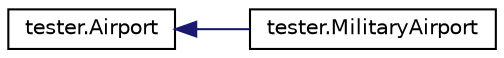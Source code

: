 digraph "Graphical Class Hierarchy"
{
  edge [fontname="Helvetica",fontsize="10",labelfontname="Helvetica",labelfontsize="10"];
  node [fontname="Helvetica",fontsize="10",shape=record];
  rankdir="LR";
  Node0 [label="tester.Airport",height=0.2,width=0.4,color="black", fillcolor="white", style="filled",URL="$classtester_1_1_airport.html"];
  Node0 -> Node1 [dir="back",color="midnightblue",fontsize="10",style="solid",fontname="Helvetica"];
  Node1 [label="tester.MilitaryAirport",height=0.2,width=0.4,color="black", fillcolor="white", style="filled",URL="$classtester_1_1_military_airport.html"];
}
